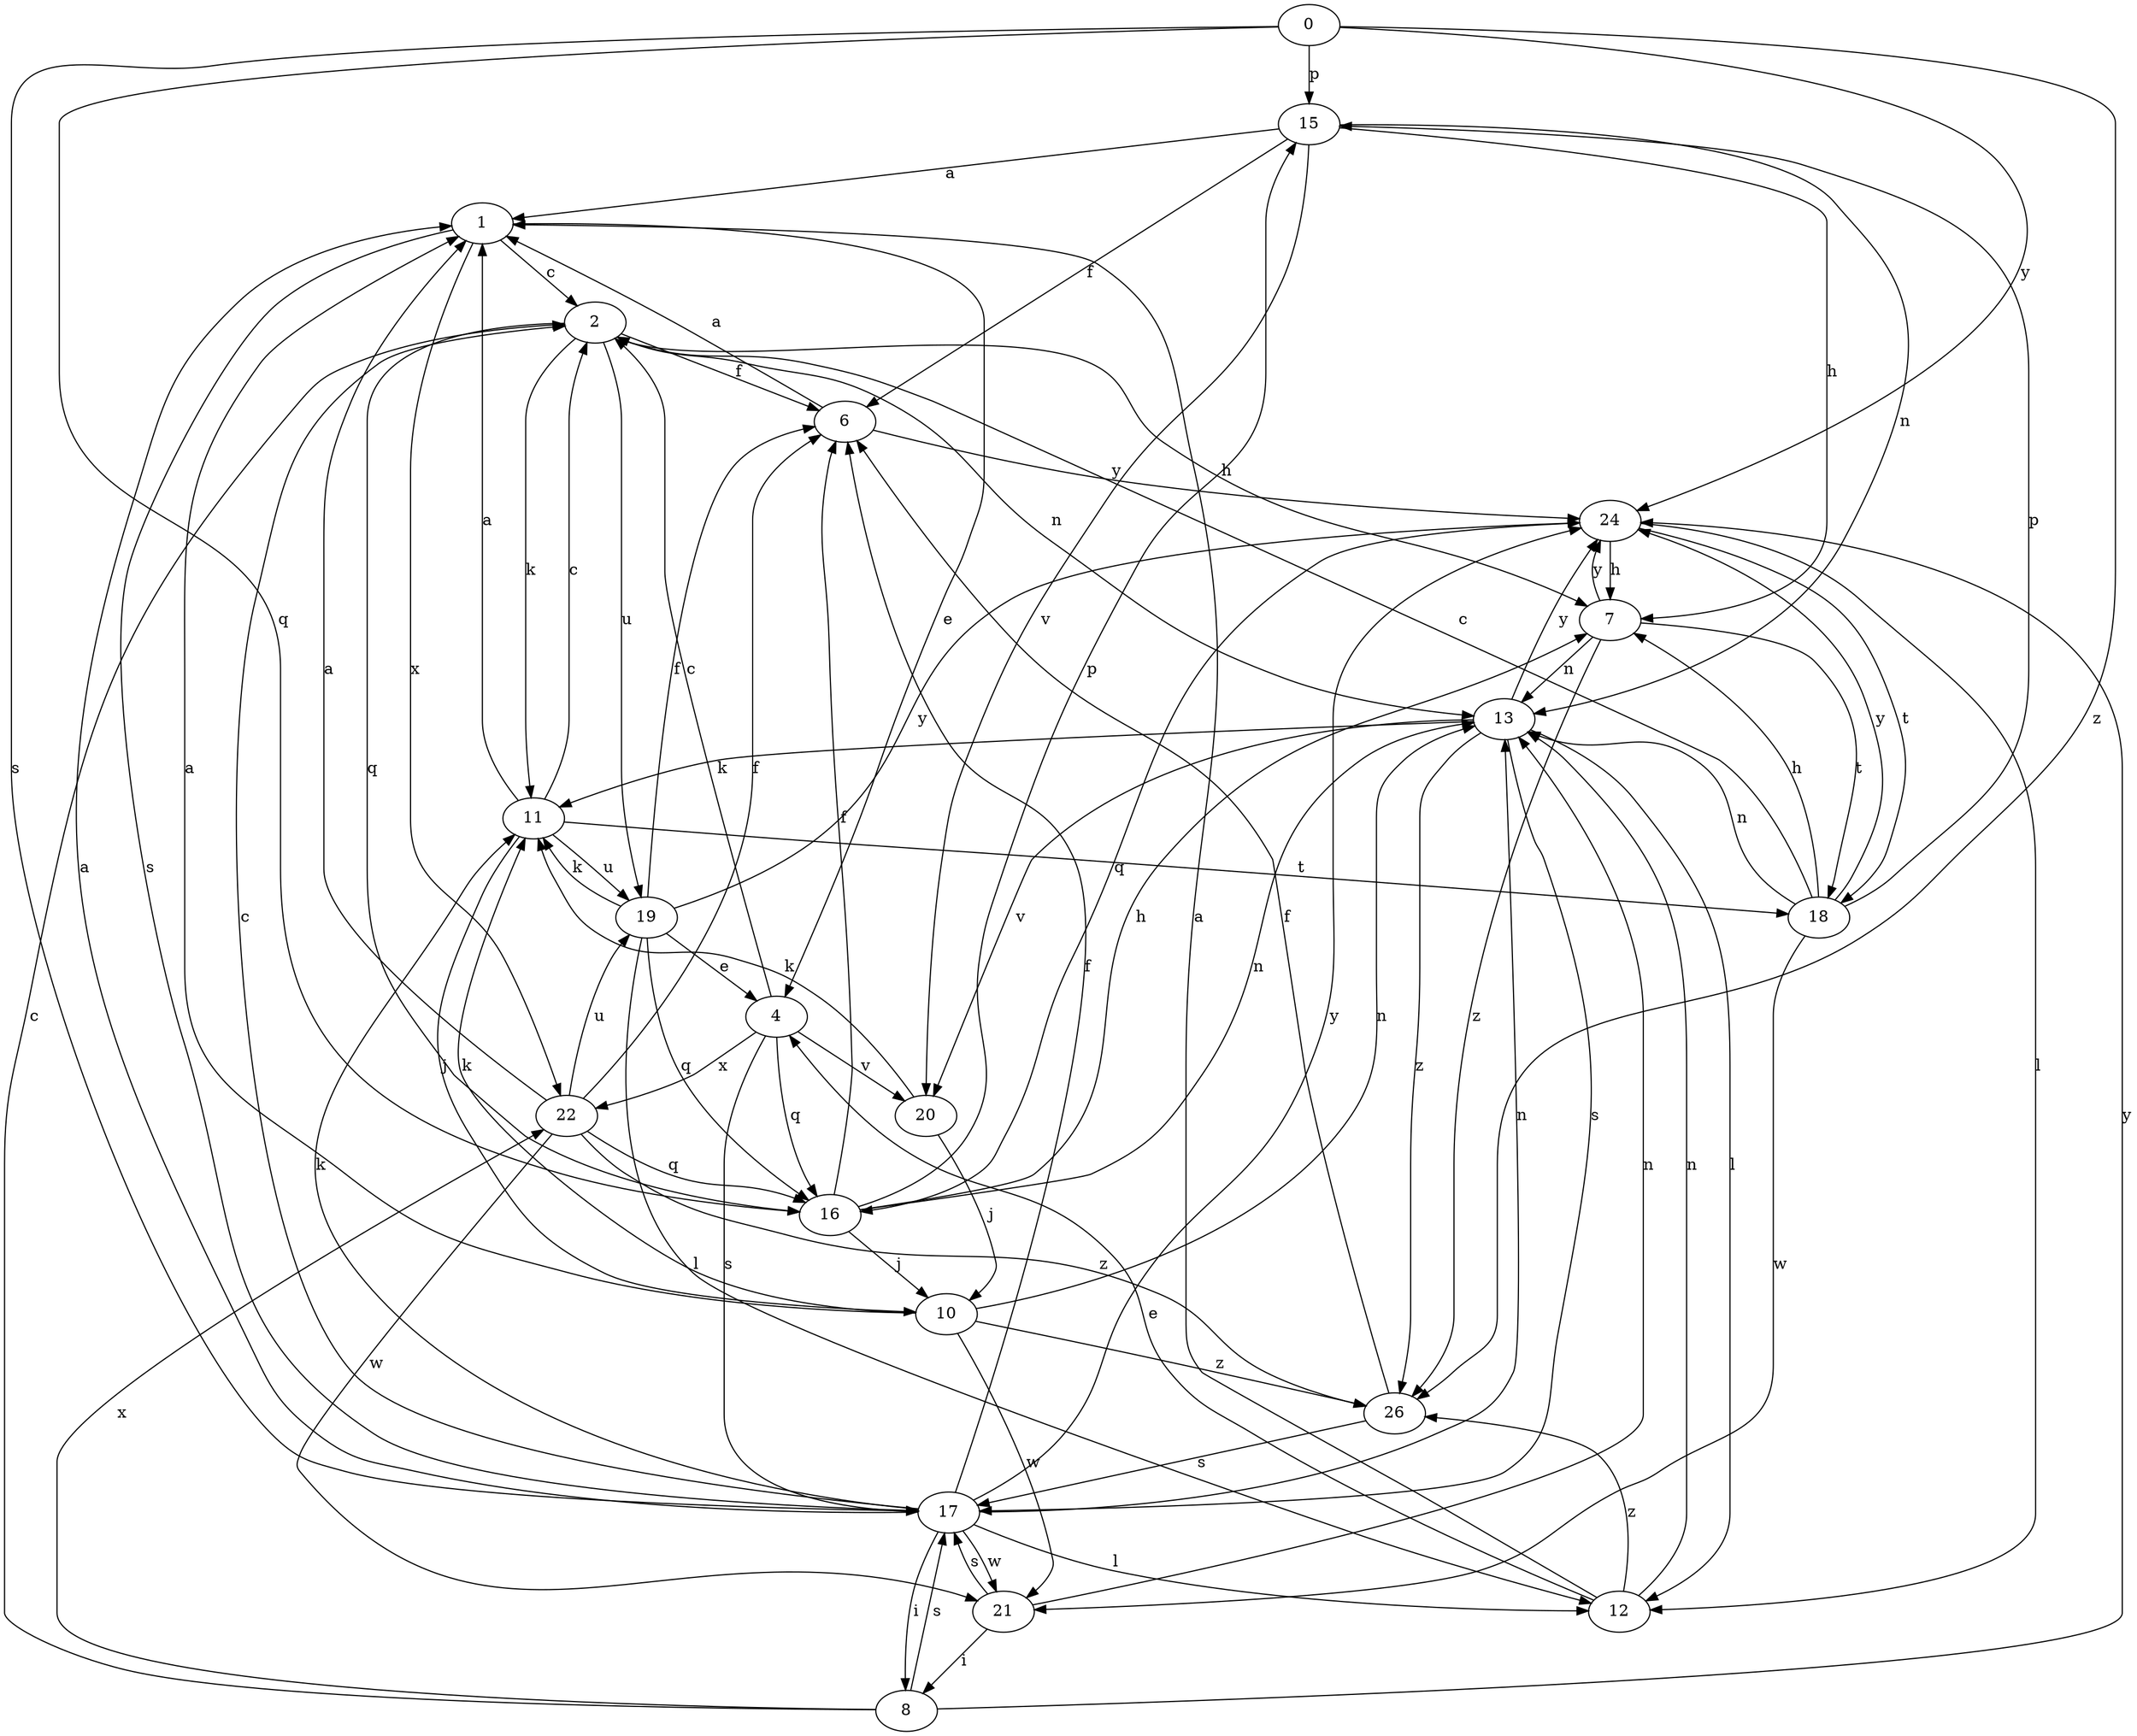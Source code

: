 strict digraph  {
0;
1;
2;
4;
6;
7;
8;
10;
11;
12;
13;
15;
16;
17;
18;
19;
20;
21;
22;
24;
26;
0 -> 15  [label=p];
0 -> 16  [label=q];
0 -> 17  [label=s];
0 -> 24  [label=y];
0 -> 26  [label=z];
1 -> 2  [label=c];
1 -> 4  [label=e];
1 -> 17  [label=s];
1 -> 22  [label=x];
2 -> 6  [label=f];
2 -> 7  [label=h];
2 -> 11  [label=k];
2 -> 13  [label=n];
2 -> 16  [label=q];
2 -> 19  [label=u];
4 -> 2  [label=c];
4 -> 16  [label=q];
4 -> 17  [label=s];
4 -> 20  [label=v];
4 -> 22  [label=x];
6 -> 1  [label=a];
6 -> 24  [label=y];
7 -> 13  [label=n];
7 -> 18  [label=t];
7 -> 24  [label=y];
7 -> 26  [label=z];
8 -> 2  [label=c];
8 -> 17  [label=s];
8 -> 22  [label=x];
8 -> 24  [label=y];
10 -> 1  [label=a];
10 -> 11  [label=k];
10 -> 13  [label=n];
10 -> 21  [label=w];
10 -> 26  [label=z];
11 -> 1  [label=a];
11 -> 2  [label=c];
11 -> 10  [label=j];
11 -> 18  [label=t];
11 -> 19  [label=u];
12 -> 1  [label=a];
12 -> 4  [label=e];
12 -> 13  [label=n];
12 -> 26  [label=z];
13 -> 11  [label=k];
13 -> 12  [label=l];
13 -> 17  [label=s];
13 -> 20  [label=v];
13 -> 24  [label=y];
13 -> 26  [label=z];
15 -> 1  [label=a];
15 -> 6  [label=f];
15 -> 7  [label=h];
15 -> 13  [label=n];
15 -> 20  [label=v];
16 -> 6  [label=f];
16 -> 7  [label=h];
16 -> 10  [label=j];
16 -> 13  [label=n];
16 -> 15  [label=p];
17 -> 1  [label=a];
17 -> 2  [label=c];
17 -> 6  [label=f];
17 -> 8  [label=i];
17 -> 11  [label=k];
17 -> 12  [label=l];
17 -> 13  [label=n];
17 -> 21  [label=w];
17 -> 24  [label=y];
18 -> 2  [label=c];
18 -> 7  [label=h];
18 -> 13  [label=n];
18 -> 15  [label=p];
18 -> 21  [label=w];
18 -> 24  [label=y];
19 -> 4  [label=e];
19 -> 6  [label=f];
19 -> 11  [label=k];
19 -> 12  [label=l];
19 -> 16  [label=q];
19 -> 24  [label=y];
20 -> 10  [label=j];
20 -> 11  [label=k];
21 -> 8  [label=i];
21 -> 13  [label=n];
21 -> 17  [label=s];
22 -> 1  [label=a];
22 -> 6  [label=f];
22 -> 16  [label=q];
22 -> 19  [label=u];
22 -> 21  [label=w];
22 -> 26  [label=z];
24 -> 7  [label=h];
24 -> 12  [label=l];
24 -> 16  [label=q];
24 -> 18  [label=t];
26 -> 6  [label=f];
26 -> 17  [label=s];
}
